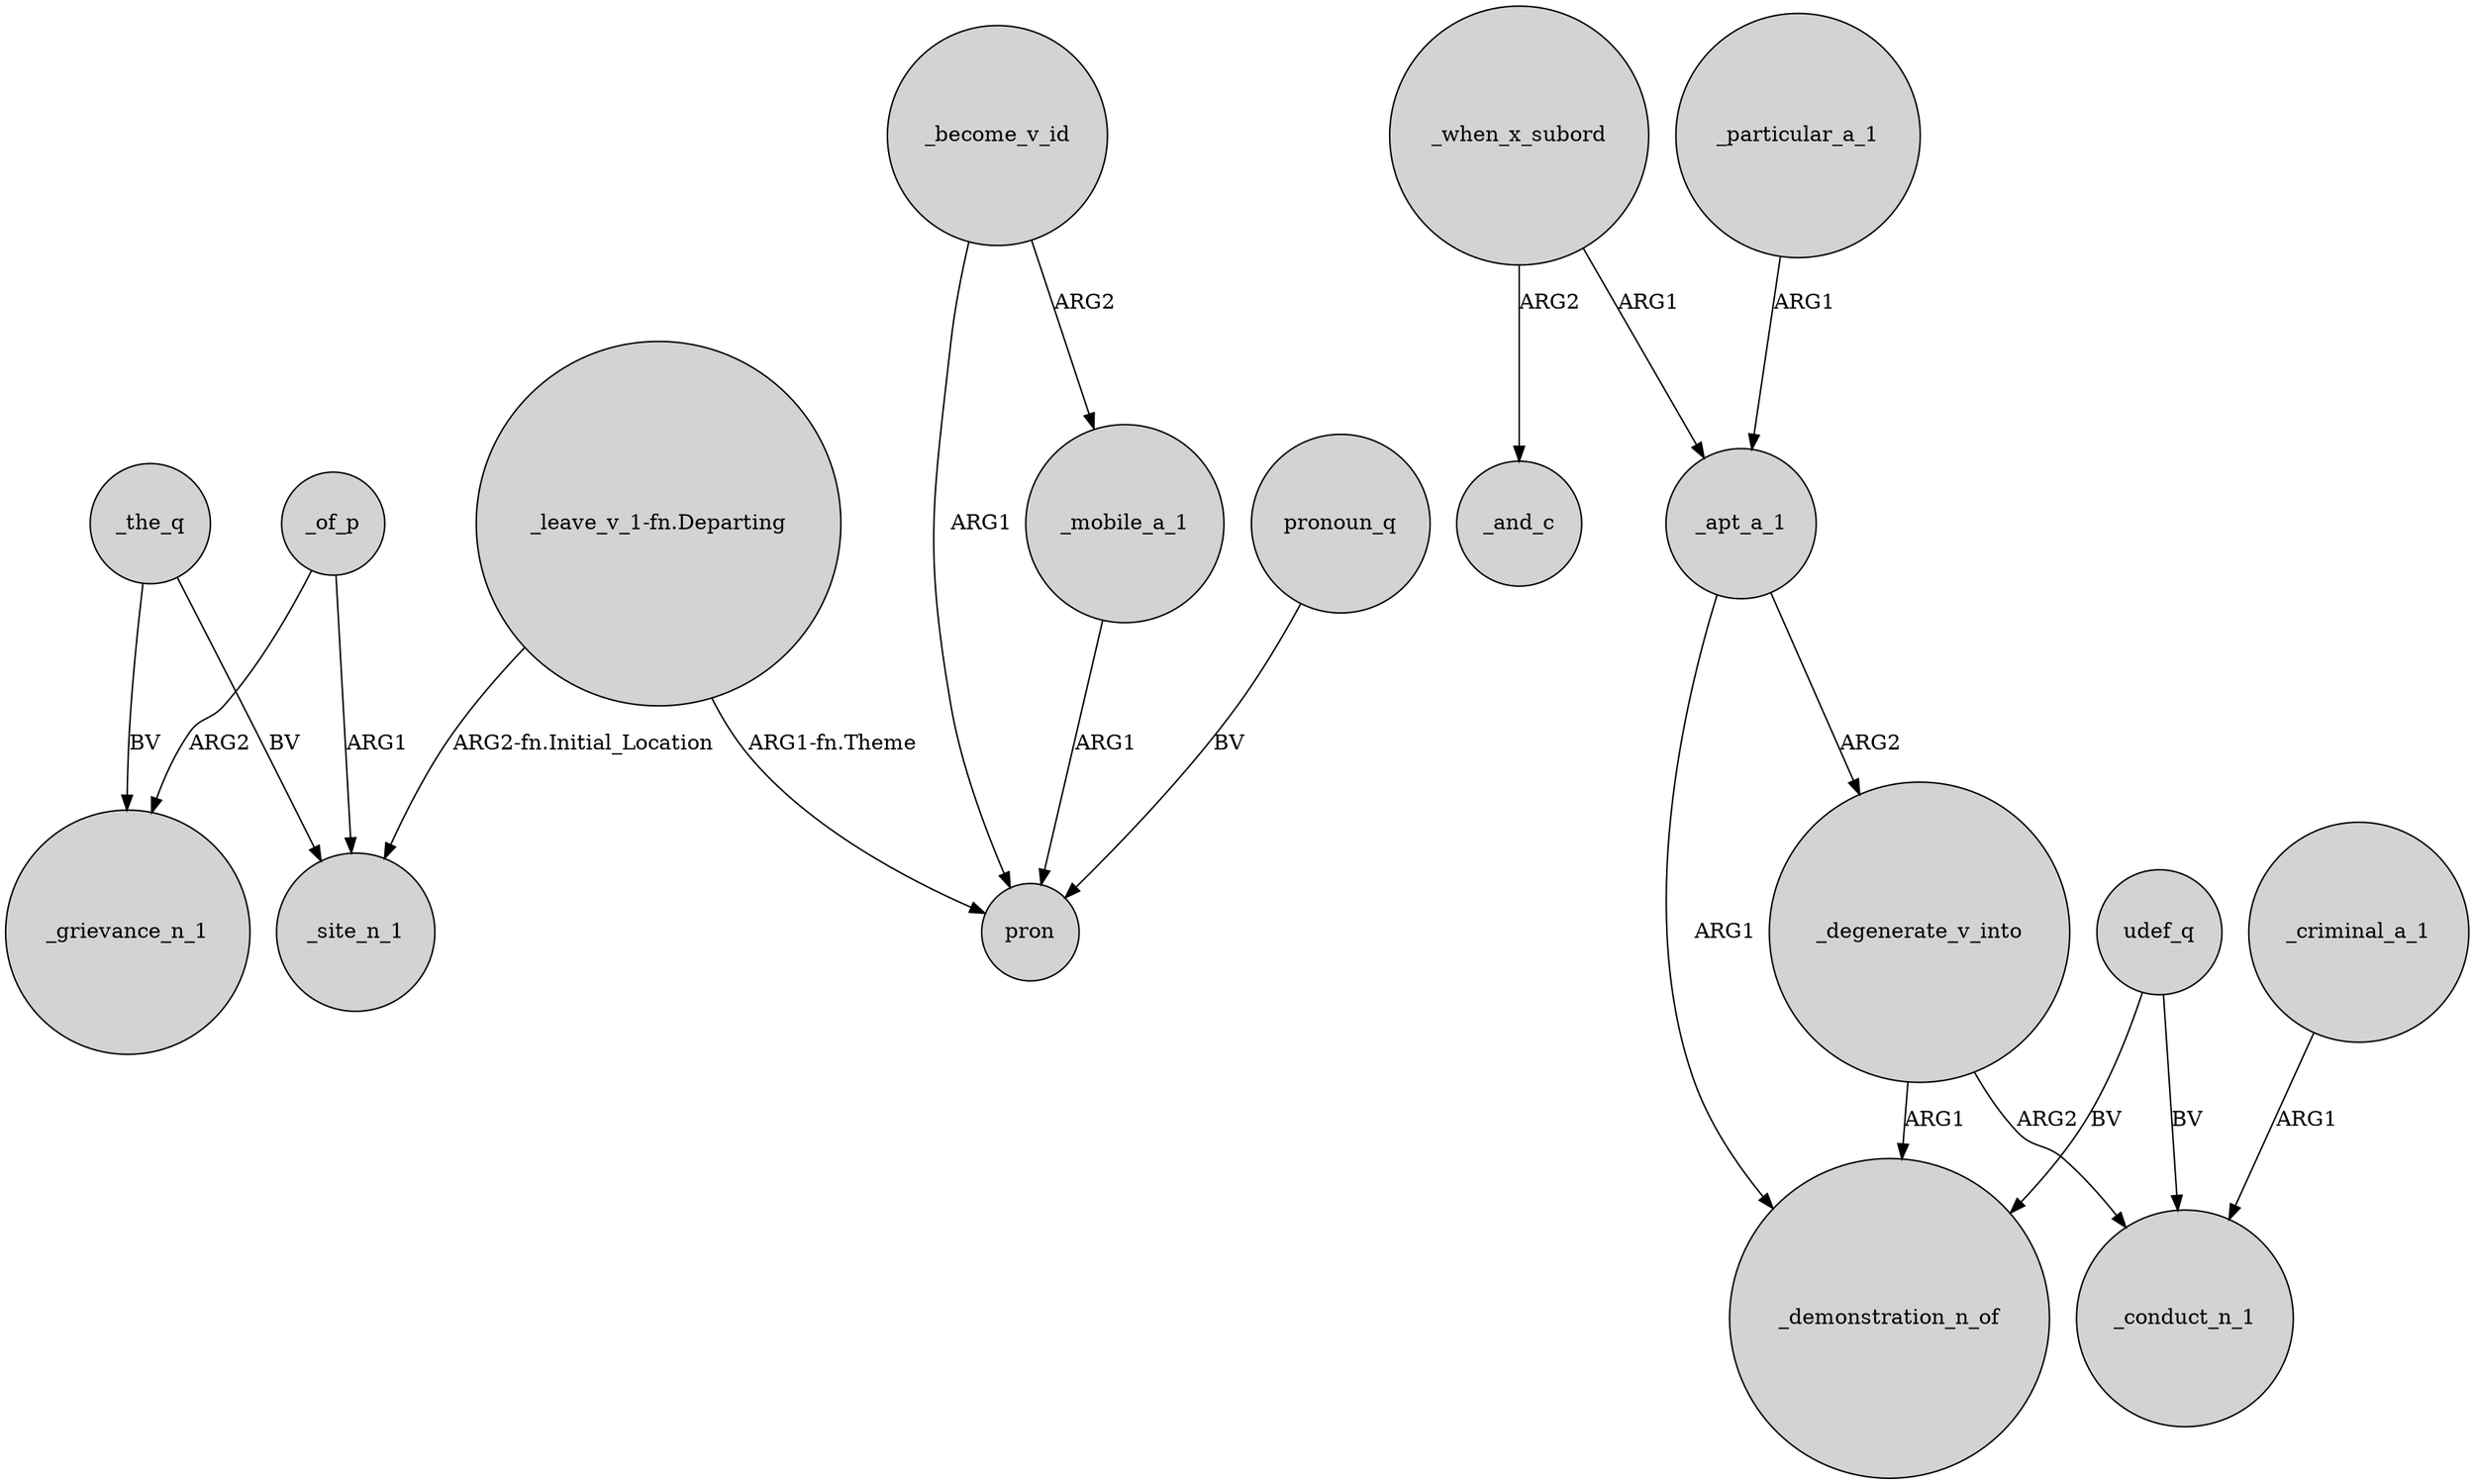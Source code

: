 digraph {
	node [shape=circle style=filled]
	_the_q -> _site_n_1 [label=BV]
	_the_q -> _grievance_n_1 [label=BV]
	_when_x_subord -> _apt_a_1 [label=ARG1]
	_of_p -> _grievance_n_1 [label=ARG2]
	_apt_a_1 -> _degenerate_v_into [label=ARG2]
	_become_v_id -> pron [label=ARG1]
	_of_p -> _site_n_1 [label=ARG1]
	"_leave_v_1-fn.Departing" -> pron [label="ARG1-fn.Theme"]
	"_leave_v_1-fn.Departing" -> _site_n_1 [label="ARG2-fn.Initial_Location"]
	_degenerate_v_into -> _demonstration_n_of [label=ARG1]
	_degenerate_v_into -> _conduct_n_1 [label=ARG2]
	_become_v_id -> _mobile_a_1 [label=ARG2]
	_particular_a_1 -> _apt_a_1 [label=ARG1]
	pronoun_q -> pron [label=BV]
	_when_x_subord -> _and_c [label=ARG2]
	_apt_a_1 -> _demonstration_n_of [label=ARG1]
	udef_q -> _conduct_n_1 [label=BV]
	_mobile_a_1 -> pron [label=ARG1]
	_criminal_a_1 -> _conduct_n_1 [label=ARG1]
	udef_q -> _demonstration_n_of [label=BV]
}
